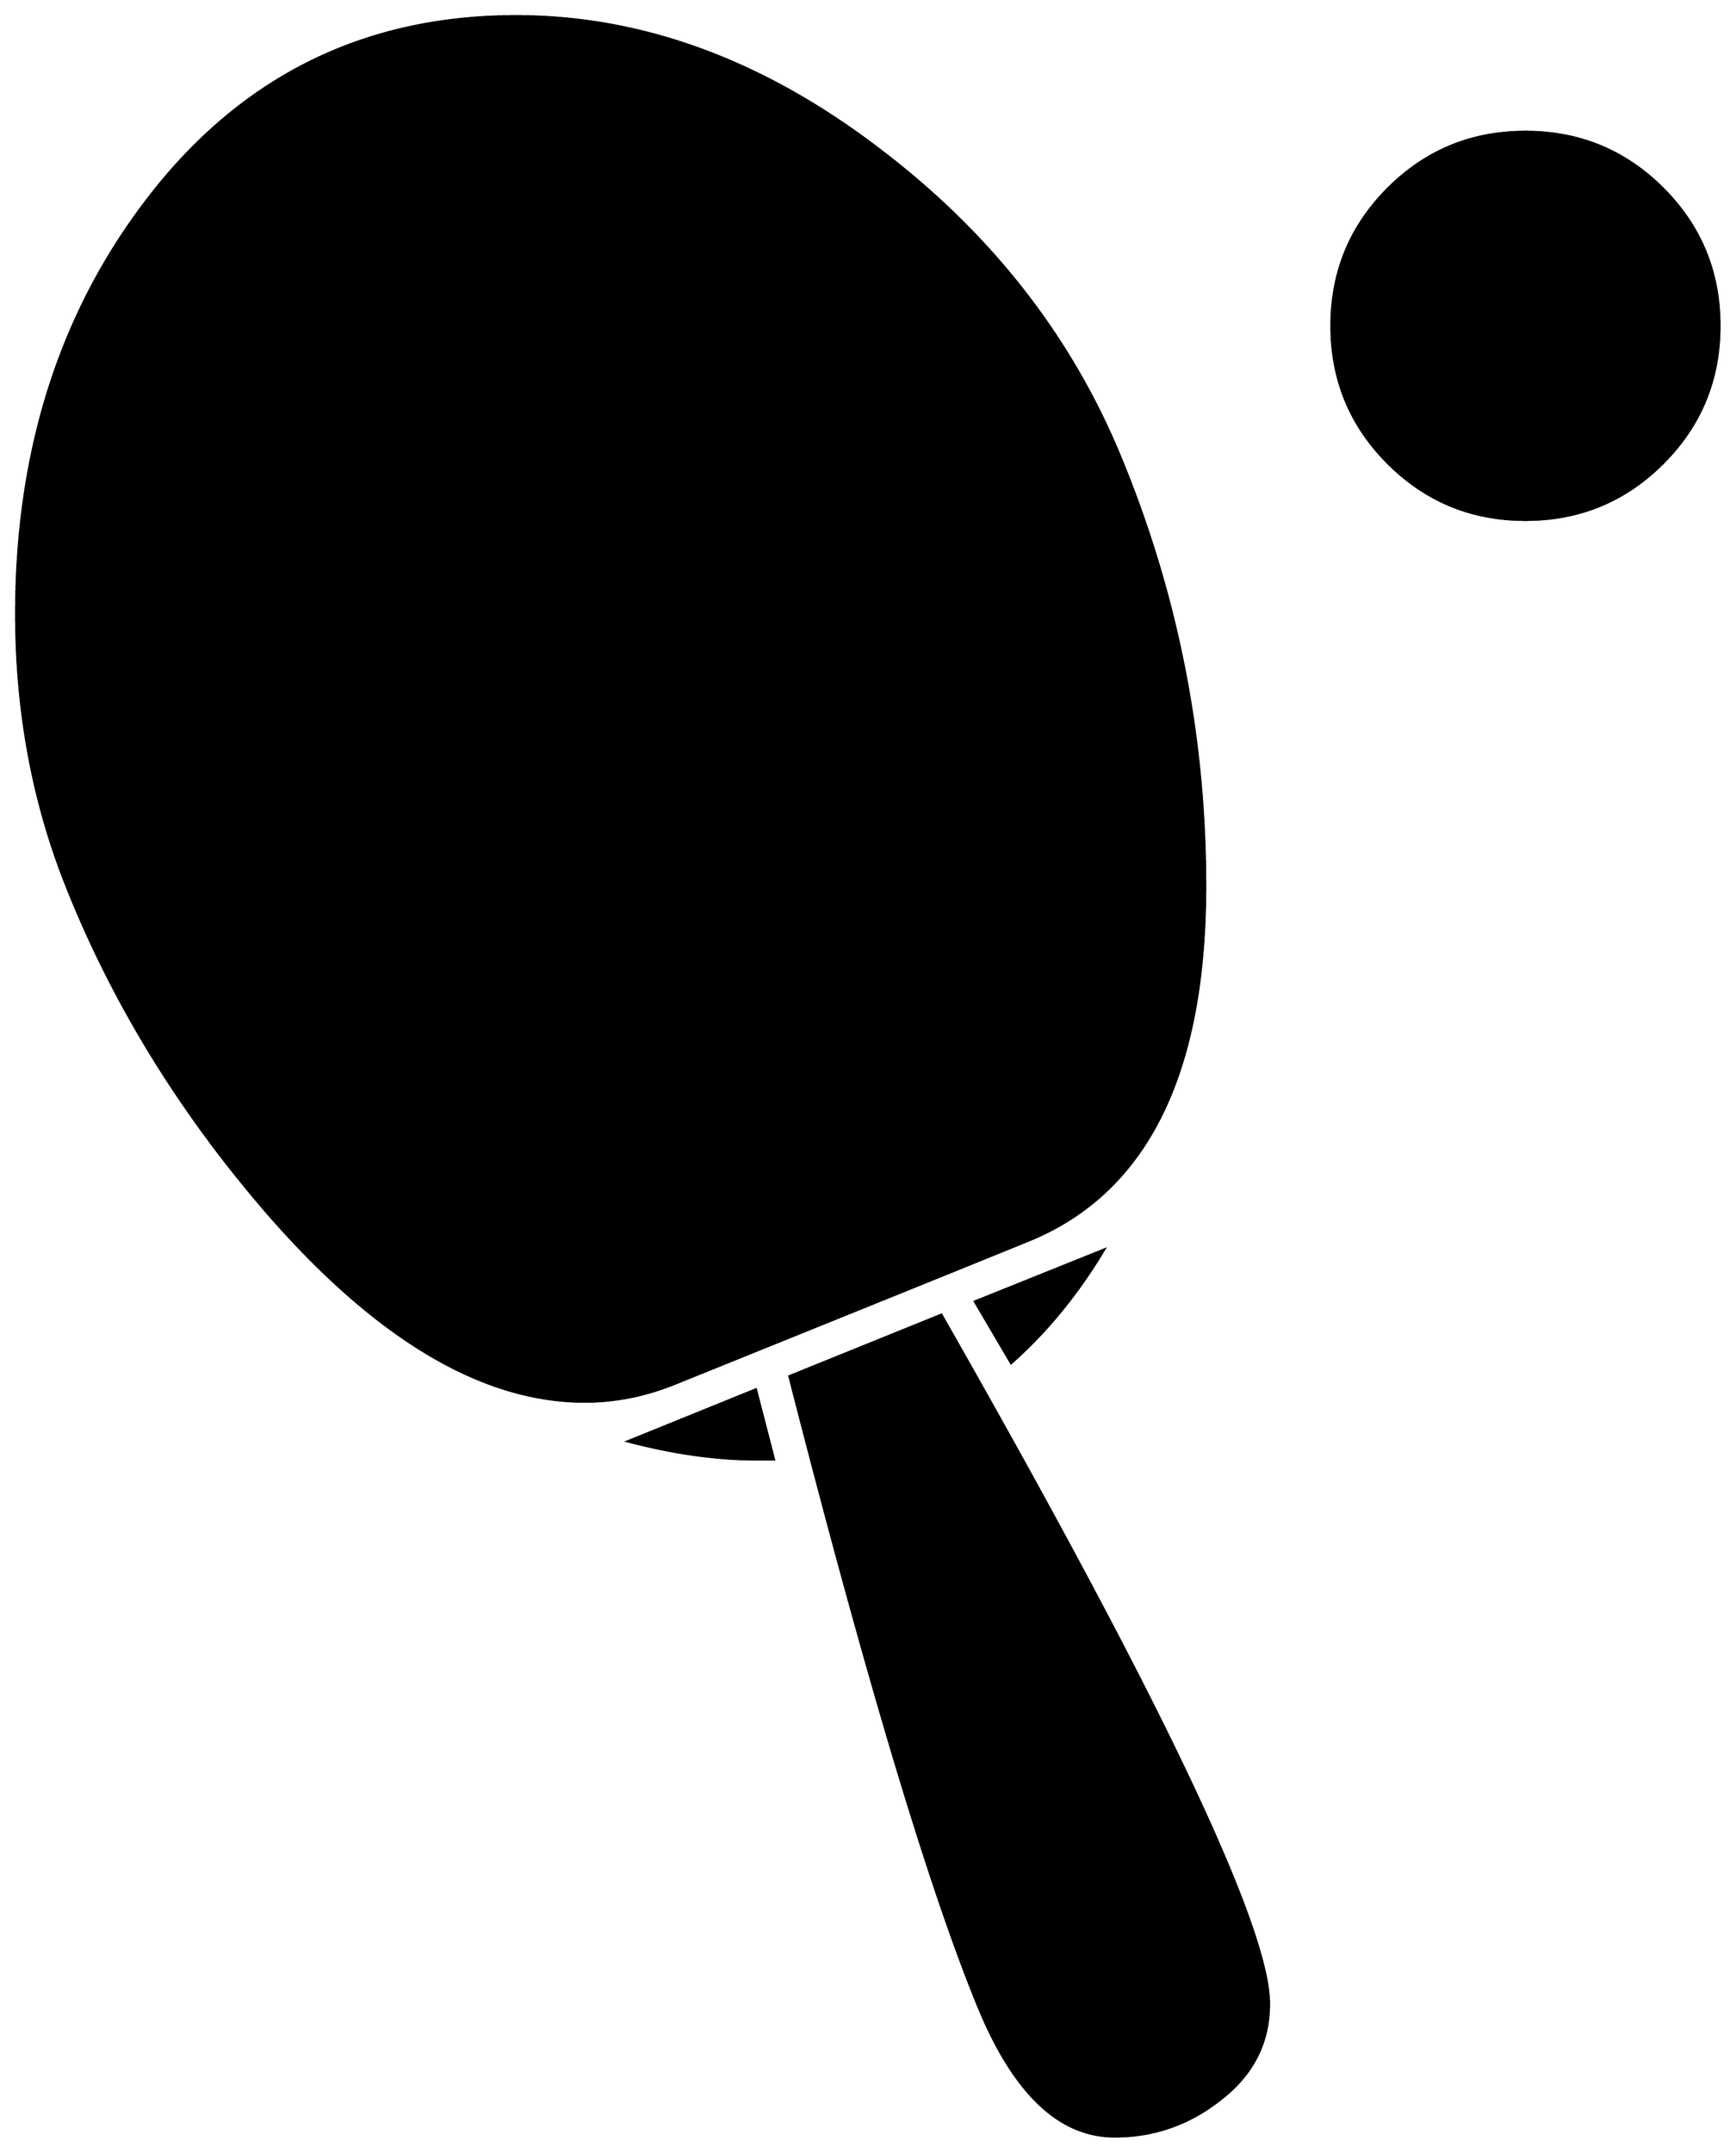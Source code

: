 


\begin{tikzpicture}[y=0.80pt, x=0.80pt, yscale=-1.0, xscale=1.0, inner sep=0pt, outer sep=0pt]
\begin{scope}[shift={(100.0,1683.0)},nonzero rule]
  \path[draw=.,fill=.,line width=1.600pt] (1526.0,-1182.0) ..
    controls (1526.0,-1137.333) and (1510.333,-1099.333) ..
    (1479.0,-1068.0) .. controls (1447.667,-1036.667) and
    (1409.667,-1021.0) .. (1365.0,-1021.0) .. controls
    (1320.333,-1021.0) and (1282.333,-1036.667) .. (1251.0,-1068.0) ..
    controls (1219.667,-1099.333) and (1204.0,-1137.333) ..
    (1204.0,-1182.0) .. controls (1204.0,-1226.667) and
    (1219.667,-1264.667) .. (1251.0,-1296.0) .. controls
    (1282.333,-1327.333) and (1320.333,-1343.0) .. (1365.0,-1343.0) ..
    controls (1409.667,-1343.0) and (1447.667,-1327.333) ..
    (1479.0,-1296.0) .. controls (1510.333,-1264.667) and
    (1526.0,-1226.667) .. (1526.0,-1182.0) -- cycle(1099.0,-717.0)
    .. controls (1099.0,-561.0) and (1050.333,-463.0) ..
    (953.0,-423.0) .. controls (923.667,-411.0) and (825.667,-371.333)
    .. (659.0,-304.0) .. controls (634.333,-294.0) and
    (609.333,-289.0) .. (584.0,-289.0) .. controls (499.333,-289.0)
    and (411.667,-341.0) .. (321.0,-445.0) .. controls
    (247.667,-529.667) and (191.667,-621.0) .. (153.0,-719.0) ..
    controls (125.667,-788.333) and (112.0,-863.0) .. (112.0,-943.0)
    .. controls (112.0,-1075.667) and (147.333,-1189.0) ..
    (218.0,-1283.0) .. controls (296.0,-1387.0) and
    (399.0,-1439.0) .. (527.0,-1439.0) .. controls
    (631.667,-1439.0) and (732.333,-1402.0) .. (829.0,-1328.0) ..
    controls (921.0,-1258.0) and (987.667,-1172.667) ..
    (1029.0,-1072.0) .. controls (1075.667,-958.667) and
    (1099.0,-840.333) .. (1099.0,-717.0) -- cycle(1015.0,-415.0)
    .. controls (993.0,-378.333) and (967.333,-347.0) ..
    (938.0,-321.0) -- (908.0,-372.0) -- (1015.0,-415.0) --
    cycle(1152.0,211.0) .. controls (1152.0,243.0) and
    (1138.667,269.333) .. (1112.0,290.0) .. controls (1086.0,310.667)
    and (1056.667,321.0) .. (1024.0,321.0) .. controls
    (978.667,321.0) and (941.333,286.0) .. (912.0,216.0) .. controls
    (871.333,118.0) and (818.667,-57.333) .. (754.0,-310.0) --
    (880.0,-361.0) .. controls (1061.333,-43.0) and (1152.0,147.667)
    .. (1152.0,211.0) -- cycle(741.0,-241.0) -- (727.0,-241.0)
    .. controls (693.667,-241.0) and (658.0,-246.0) ..
    (620.0,-256.0) -- (726.0,-299.0) -- (741.0,-241.0) -- cycle;
\end{scope}

\end{tikzpicture}

